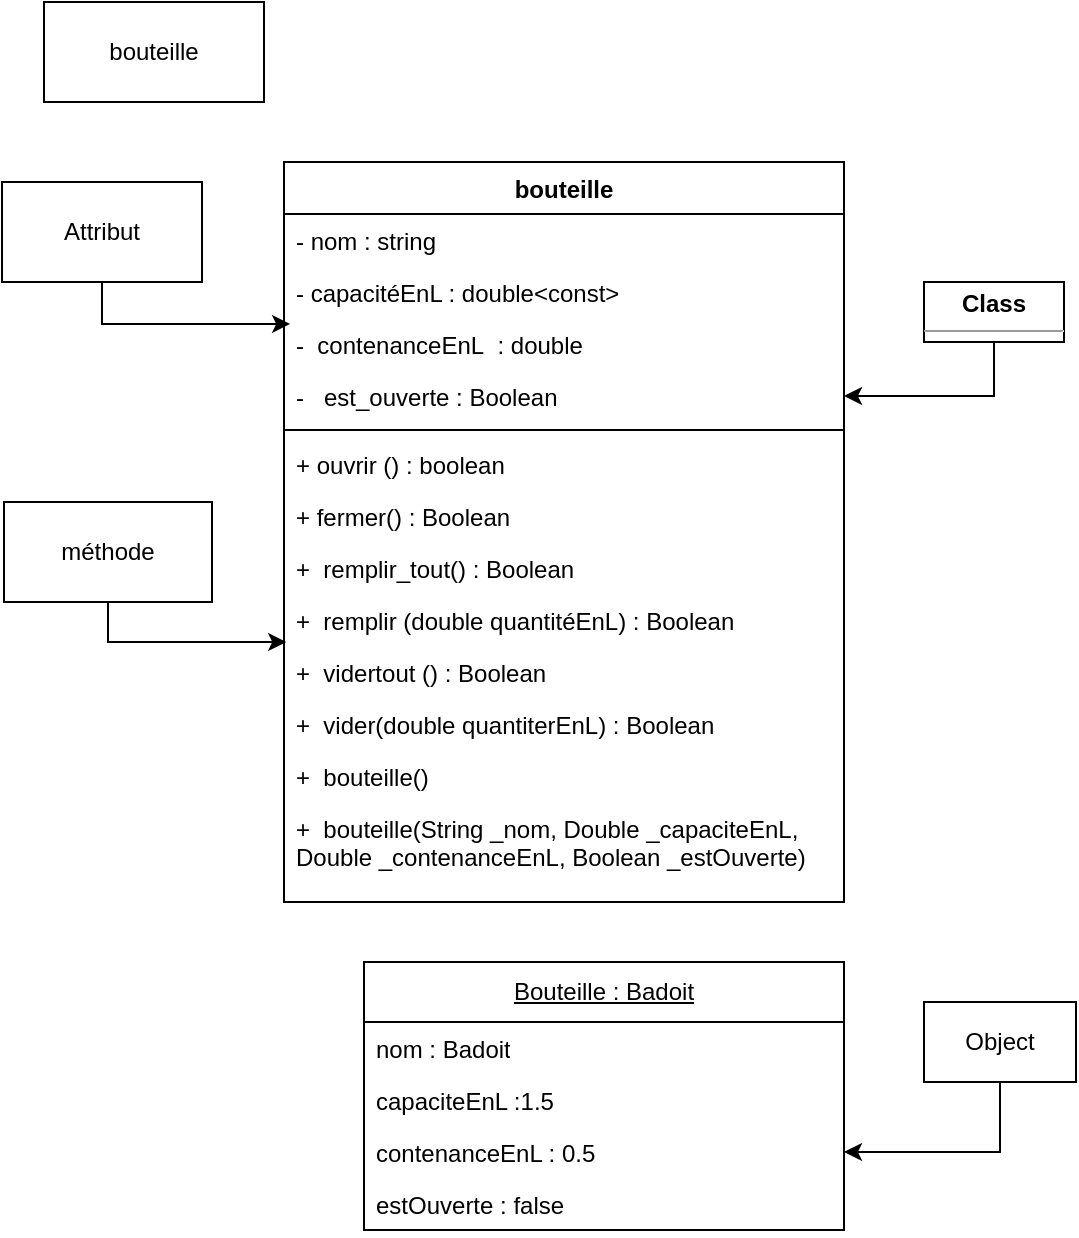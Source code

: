 <mxfile version="22.1.21" type="device">
  <diagram name="Page-1" id="gnJd2W_FpMsyQ6M1evW5">
    <mxGraphModel dx="474" dy="3182" grid="1" gridSize="10" guides="1" tooltips="1" connect="1" arrows="1" fold="1" page="1" pageScale="1" pageWidth="827" pageHeight="1169" math="0" shadow="0">
      <root>
        <mxCell id="0" />
        <mxCell id="1" parent="0" />
        <mxCell id="i22W9tnUgkteUJuKumP5-1" value="bouteille" style="html=1;whiteSpace=wrap;" parent="1" vertex="1">
          <mxGeometry x="40" y="-2320" width="110" height="50" as="geometry" />
        </mxCell>
        <mxCell id="pPBAR11Os268uR3pse58-10" value="bouteille" style="swimlane;fontStyle=1;align=center;verticalAlign=top;childLayout=stackLayout;horizontal=1;startSize=26;horizontalStack=0;resizeParent=1;resizeParentMax=0;resizeLast=0;collapsible=1;marginBottom=0;whiteSpace=wrap;html=1;" parent="1" vertex="1">
          <mxGeometry x="160" y="-2240" width="280" height="370" as="geometry" />
        </mxCell>
        <mxCell id="pPBAR11Os268uR3pse58-11" value="- nom : string" style="text;strokeColor=none;fillColor=none;align=left;verticalAlign=top;spacingLeft=4;spacingRight=4;overflow=hidden;rotatable=0;points=[[0,0.5],[1,0.5]];portConstraint=eastwest;whiteSpace=wrap;html=1;" parent="pPBAR11Os268uR3pse58-10" vertex="1">
          <mxGeometry y="26" width="280" height="26" as="geometry" />
        </mxCell>
        <mxCell id="pPBAR11Os268uR3pse58-16" value="- capacitéEnL : double&amp;lt;const&amp;gt;" style="text;strokeColor=none;fillColor=none;align=left;verticalAlign=top;spacingLeft=4;spacingRight=4;overflow=hidden;rotatable=0;points=[[0,0.5],[1,0.5]];portConstraint=eastwest;whiteSpace=wrap;html=1;" parent="pPBAR11Os268uR3pse58-10" vertex="1">
          <mxGeometry y="52" width="280" height="26" as="geometry" />
        </mxCell>
        <mxCell id="pPBAR11Os268uR3pse58-15" value="-&amp;nbsp; contenanceEnL&amp;nbsp; : double" style="text;strokeColor=none;fillColor=none;align=left;verticalAlign=top;spacingLeft=4;spacingRight=4;overflow=hidden;rotatable=0;points=[[0,0.5],[1,0.5]];portConstraint=eastwest;whiteSpace=wrap;html=1;" parent="pPBAR11Os268uR3pse58-10" vertex="1">
          <mxGeometry y="78" width="280" height="26" as="geometry" />
        </mxCell>
        <mxCell id="pPBAR11Os268uR3pse58-14" value="-&amp;nbsp; &amp;nbsp;est_ouverte : Boolean" style="text;strokeColor=none;fillColor=none;align=left;verticalAlign=top;spacingLeft=4;spacingRight=4;overflow=hidden;rotatable=0;points=[[0,0.5],[1,0.5]];portConstraint=eastwest;whiteSpace=wrap;html=1;" parent="pPBAR11Os268uR3pse58-10" vertex="1">
          <mxGeometry y="104" width="280" height="26" as="geometry" />
        </mxCell>
        <mxCell id="pPBAR11Os268uR3pse58-12" value="" style="line;strokeWidth=1;fillColor=none;align=left;verticalAlign=middle;spacingTop=-1;spacingLeft=3;spacingRight=3;rotatable=0;labelPosition=right;points=[];portConstraint=eastwest;strokeColor=inherit;" parent="pPBAR11Os268uR3pse58-10" vertex="1">
          <mxGeometry y="130" width="280" height="8" as="geometry" />
        </mxCell>
        <mxCell id="pPBAR11Os268uR3pse58-13" value="+ ouvrir () : boolean&lt;br&gt;" style="text;strokeColor=none;fillColor=none;align=left;verticalAlign=top;spacingLeft=4;spacingRight=4;overflow=hidden;rotatable=0;points=[[0,0.5],[1,0.5]];portConstraint=eastwest;whiteSpace=wrap;html=1;" parent="pPBAR11Os268uR3pse58-10" vertex="1">
          <mxGeometry y="138" width="280" height="26" as="geometry" />
        </mxCell>
        <mxCell id="pPBAR11Os268uR3pse58-23" value="+ fermer() : Boolean" style="text;strokeColor=none;fillColor=none;align=left;verticalAlign=top;spacingLeft=4;spacingRight=4;overflow=hidden;rotatable=0;points=[[0,0.5],[1,0.5]];portConstraint=eastwest;whiteSpace=wrap;html=1;" parent="pPBAR11Os268uR3pse58-10" vertex="1">
          <mxGeometry y="164" width="280" height="26" as="geometry" />
        </mxCell>
        <mxCell id="pPBAR11Os268uR3pse58-22" value="+&amp;nbsp; remplir_tout() : Boolean" style="text;strokeColor=none;fillColor=none;align=left;verticalAlign=top;spacingLeft=4;spacingRight=4;overflow=hidden;rotatable=0;points=[[0,0.5],[1,0.5]];portConstraint=eastwest;whiteSpace=wrap;html=1;" parent="pPBAR11Os268uR3pse58-10" vertex="1">
          <mxGeometry y="190" width="280" height="26" as="geometry" />
        </mxCell>
        <mxCell id="pPBAR11Os268uR3pse58-21" value="+&amp;nbsp; remplir (double quantitéEnL) : Boolean" style="text;strokeColor=none;fillColor=none;align=left;verticalAlign=top;spacingLeft=4;spacingRight=4;overflow=hidden;rotatable=0;points=[[0,0.5],[1,0.5]];portConstraint=eastwest;whiteSpace=wrap;html=1;" parent="pPBAR11Os268uR3pse58-10" vertex="1">
          <mxGeometry y="216" width="280" height="26" as="geometry" />
        </mxCell>
        <mxCell id="pPBAR11Os268uR3pse58-20" value="+&amp;nbsp; vidertout () : Boolean&lt;br&gt;" style="text;strokeColor=none;fillColor=none;align=left;verticalAlign=top;spacingLeft=4;spacingRight=4;overflow=hidden;rotatable=0;points=[[0,0.5],[1,0.5]];portConstraint=eastwest;whiteSpace=wrap;html=1;" parent="pPBAR11Os268uR3pse58-10" vertex="1">
          <mxGeometry y="242" width="280" height="26" as="geometry" />
        </mxCell>
        <mxCell id="pPBAR11Os268uR3pse58-19" value="+&amp;nbsp; vider(double quantiterEnL) : Boolean" style="text;strokeColor=none;fillColor=none;align=left;verticalAlign=top;spacingLeft=4;spacingRight=4;overflow=hidden;rotatable=0;points=[[0,0.5],[1,0.5]];portConstraint=eastwest;whiteSpace=wrap;html=1;" parent="pPBAR11Os268uR3pse58-10" vertex="1">
          <mxGeometry y="268" width="280" height="26" as="geometry" />
        </mxCell>
        <mxCell id="pPBAR11Os268uR3pse58-18" value="+&amp;nbsp; bouteille()" style="text;strokeColor=none;fillColor=none;align=left;verticalAlign=top;spacingLeft=4;spacingRight=4;overflow=hidden;rotatable=0;points=[[0,0.5],[1,0.5]];portConstraint=eastwest;whiteSpace=wrap;html=1;" parent="pPBAR11Os268uR3pse58-10" vertex="1">
          <mxGeometry y="294" width="280" height="26" as="geometry" />
        </mxCell>
        <mxCell id="pPBAR11Os268uR3pse58-17" value="+&amp;nbsp; bouteille(String _nom, Double _capaciteEnL, Double _contenanceEnL, Boolean _estOuverte)&amp;nbsp;" style="text;strokeColor=none;fillColor=none;align=left;verticalAlign=top;spacingLeft=4;spacingRight=4;overflow=hidden;rotatable=0;points=[[0,0.5],[1,0.5]];portConstraint=eastwest;whiteSpace=wrap;html=1;" parent="pPBAR11Os268uR3pse58-10" vertex="1">
          <mxGeometry y="320" width="280" height="50" as="geometry" />
        </mxCell>
        <mxCell id="pPBAR11Os268uR3pse58-24" value="&lt;u&gt;Bouteille : Badoit&lt;/u&gt;" style="swimlane;fontStyle=0;childLayout=stackLayout;horizontal=1;startSize=30;fillColor=none;horizontalStack=0;resizeParent=1;resizeParentMax=0;resizeLast=0;collapsible=1;marginBottom=0;whiteSpace=wrap;html=1;" parent="1" vertex="1">
          <mxGeometry x="200" y="-1840" width="240" height="134" as="geometry" />
        </mxCell>
        <mxCell id="pPBAR11Os268uR3pse58-25" value="nom : Badoit" style="text;strokeColor=none;fillColor=none;align=left;verticalAlign=top;spacingLeft=4;spacingRight=4;overflow=hidden;rotatable=0;points=[[0,0.5],[1,0.5]];portConstraint=eastwest;whiteSpace=wrap;html=1;" parent="pPBAR11Os268uR3pse58-24" vertex="1">
          <mxGeometry y="30" width="240" height="26" as="geometry" />
        </mxCell>
        <mxCell id="pPBAR11Os268uR3pse58-26" value="capaciteEnL :1.5" style="text;strokeColor=none;fillColor=none;align=left;verticalAlign=top;spacingLeft=4;spacingRight=4;overflow=hidden;rotatable=0;points=[[0,0.5],[1,0.5]];portConstraint=eastwest;whiteSpace=wrap;html=1;" parent="pPBAR11Os268uR3pse58-24" vertex="1">
          <mxGeometry y="56" width="240" height="26" as="geometry" />
        </mxCell>
        <mxCell id="pPBAR11Os268uR3pse58-28" value="contenanceEnL : 0.5" style="text;strokeColor=none;fillColor=none;align=left;verticalAlign=top;spacingLeft=4;spacingRight=4;overflow=hidden;rotatable=0;points=[[0,0.5],[1,0.5]];portConstraint=eastwest;whiteSpace=wrap;html=1;" parent="pPBAR11Os268uR3pse58-24" vertex="1">
          <mxGeometry y="82" width="240" height="26" as="geometry" />
        </mxCell>
        <mxCell id="pPBAR11Os268uR3pse58-27" value="estOuverte : false" style="text;strokeColor=none;fillColor=none;align=left;verticalAlign=top;spacingLeft=4;spacingRight=4;overflow=hidden;rotatable=0;points=[[0,0.5],[1,0.5]];portConstraint=eastwest;whiteSpace=wrap;html=1;" parent="pPBAR11Os268uR3pse58-24" vertex="1">
          <mxGeometry y="108" width="240" height="26" as="geometry" />
        </mxCell>
        <mxCell id="pPBAR11Os268uR3pse58-30" value="" style="edgeStyle=orthogonalEdgeStyle;rounded=0;orthogonalLoop=1;jettySize=auto;html=1;" parent="1" source="pPBAR11Os268uR3pse58-29" target="pPBAR11Os268uR3pse58-14" edge="1">
          <mxGeometry relative="1" as="geometry" />
        </mxCell>
        <mxCell id="pPBAR11Os268uR3pse58-29" value="&lt;p style=&quot;margin:0px;margin-top:4px;text-align:center;&quot;&gt;&lt;b&gt;Class&lt;/b&gt;&lt;/p&gt;&lt;hr size=&quot;1&quot;/&gt;&lt;div style=&quot;height:2px;&quot;&gt;&lt;/div&gt;&lt;hr size=&quot;1&quot;/&gt;&lt;div style=&quot;height:2px;&quot;&gt;&lt;/div&gt;" style="verticalAlign=top;align=left;overflow=fill;fontSize=12;fontFamily=Helvetica;html=1;whiteSpace=wrap;" parent="1" vertex="1">
          <mxGeometry x="480" y="-2180" width="70" height="30" as="geometry" />
        </mxCell>
        <mxCell id="pPBAR11Os268uR3pse58-32" value="" style="edgeStyle=orthogonalEdgeStyle;rounded=0;orthogonalLoop=1;jettySize=auto;html=1;" parent="1" source="pPBAR11Os268uR3pse58-31" target="pPBAR11Os268uR3pse58-28" edge="1">
          <mxGeometry relative="1" as="geometry" />
        </mxCell>
        <mxCell id="pPBAR11Os268uR3pse58-31" value="Object" style="html=1;whiteSpace=wrap;" parent="1" vertex="1">
          <mxGeometry x="480" y="-1820" width="76" height="40" as="geometry" />
        </mxCell>
        <mxCell id="l-NM5d2kk-WznRzqlb4O-1" value="Attribut" style="html=1;whiteSpace=wrap;" vertex="1" parent="1">
          <mxGeometry x="19" y="-2230" width="100" height="50" as="geometry" />
        </mxCell>
        <mxCell id="l-NM5d2kk-WznRzqlb4O-5" style="edgeStyle=orthogonalEdgeStyle;rounded=0;orthogonalLoop=1;jettySize=auto;html=1;exitX=0.5;exitY=1;exitDx=0;exitDy=0;entryX=0.011;entryY=0.115;entryDx=0;entryDy=0;entryPerimeter=0;" edge="1" parent="1" source="l-NM5d2kk-WznRzqlb4O-1" target="pPBAR11Os268uR3pse58-15">
          <mxGeometry relative="1" as="geometry" />
        </mxCell>
        <mxCell id="l-NM5d2kk-WznRzqlb4O-6" value="méthode" style="html=1;whiteSpace=wrap;" vertex="1" parent="1">
          <mxGeometry x="20" y="-2070" width="104" height="50" as="geometry" />
        </mxCell>
        <mxCell id="l-NM5d2kk-WznRzqlb4O-7" style="edgeStyle=orthogonalEdgeStyle;rounded=0;orthogonalLoop=1;jettySize=auto;html=1;exitX=0.5;exitY=1;exitDx=0;exitDy=0;entryX=0.004;entryY=0.923;entryDx=0;entryDy=0;entryPerimeter=0;" edge="1" parent="1" source="l-NM5d2kk-WznRzqlb4O-6" target="pPBAR11Os268uR3pse58-21">
          <mxGeometry relative="1" as="geometry" />
        </mxCell>
      </root>
    </mxGraphModel>
  </diagram>
</mxfile>
